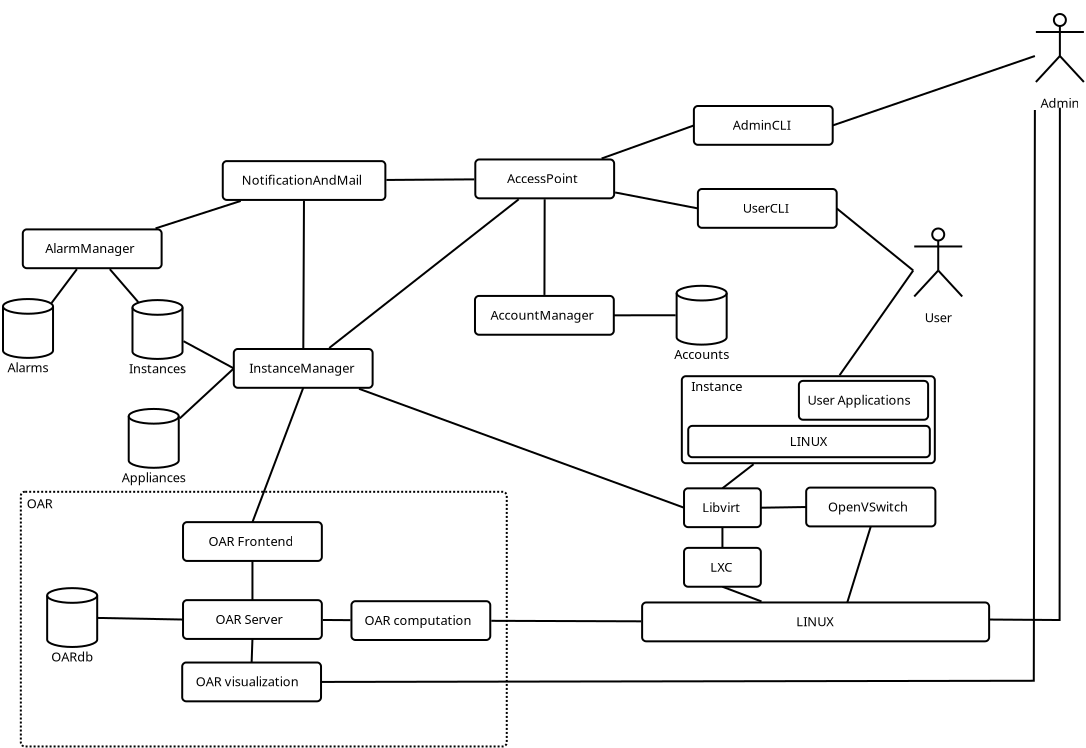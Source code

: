 <?xml version="1.0" encoding="UTF-8"?>
<dia:diagram xmlns:dia="http://www.lysator.liu.se/~alla/dia/">
  <dia:layer name="Arrière-plan" visible="true" active="true">
    <dia:object type="Network - Storage" version="1" id="O0">
      <dia:attribute name="obj_pos">
        <dia:point val="52.858,20.93"/>
      </dia:attribute>
      <dia:attribute name="obj_bb">
        <dia:rectangle val="52.551,20.88;55.667,24.722"/>
      </dia:attribute>
      <dia:attribute name="meta">
        <dia:composite type="dict"/>
      </dia:attribute>
      <dia:attribute name="elem_corner">
        <dia:point val="52.858,20.93"/>
      </dia:attribute>
      <dia:attribute name="elem_width">
        <dia:real val="2.501"/>
      </dia:attribute>
      <dia:attribute name="elem_height">
        <dia:real val="2.943"/>
      </dia:attribute>
      <dia:attribute name="line_width">
        <dia:real val="0.1"/>
      </dia:attribute>
      <dia:attribute name="line_colour">
        <dia:color val="#000000"/>
      </dia:attribute>
      <dia:attribute name="fill_colour">
        <dia:color val="#ffffff"/>
      </dia:attribute>
      <dia:attribute name="show_background">
        <dia:boolean val="true"/>
      </dia:attribute>
      <dia:attribute name="line_style">
        <dia:enum val="0"/>
        <dia:real val="1"/>
      </dia:attribute>
      <dia:attribute name="padding">
        <dia:real val="0.1"/>
      </dia:attribute>
      <dia:attribute name="text">
        <dia:composite type="text">
          <dia:attribute name="string">
            <dia:string>#Accounts#</dia:string>
          </dia:attribute>
          <dia:attribute name="font">
            <dia:font family="sans" style="0" name="Helvetica"/>
          </dia:attribute>
          <dia:attribute name="height">
            <dia:real val="0.8"/>
          </dia:attribute>
          <dia:attribute name="pos">
            <dia:point val="54.109,24.472"/>
          </dia:attribute>
          <dia:attribute name="color">
            <dia:color val="#000000"/>
          </dia:attribute>
          <dia:attribute name="alignment">
            <dia:enum val="1"/>
          </dia:attribute>
        </dia:composite>
      </dia:attribute>
      <dia:attribute name="flip_horizontal">
        <dia:boolean val="false"/>
      </dia:attribute>
      <dia:attribute name="flip_vertical">
        <dia:boolean val="false"/>
      </dia:attribute>
      <dia:attribute name="subscale">
        <dia:real val="1"/>
      </dia:attribute>
    </dia:object>
    <dia:object type="Standard - Text" version="1" id="O1">
      <dia:attribute name="obj_pos">
        <dia:point val="32.63,17.025"/>
      </dia:attribute>
      <dia:attribute name="obj_bb">
        <dia:rectangle val="32.63,16.43;32.63,17.175"/>
      </dia:attribute>
      <dia:attribute name="text">
        <dia:composite type="text">
          <dia:attribute name="string">
            <dia:string>##</dia:string>
          </dia:attribute>
          <dia:attribute name="font">
            <dia:font family="sans" style="0" name="Helvetica"/>
          </dia:attribute>
          <dia:attribute name="height">
            <dia:real val="0.8"/>
          </dia:attribute>
          <dia:attribute name="pos">
            <dia:point val="32.63,17.025"/>
          </dia:attribute>
          <dia:attribute name="color">
            <dia:color val="#000000"/>
          </dia:attribute>
          <dia:attribute name="alignment">
            <dia:enum val="0"/>
          </dia:attribute>
        </dia:composite>
      </dia:attribute>
      <dia:attribute name="valign">
        <dia:enum val="3"/>
      </dia:attribute>
    </dia:object>
    <dia:group>
      <dia:object type="Standard - Box" version="0" id="O2">
        <dia:attribute name="obj_pos">
          <dia:point val="42.775,21.437"/>
        </dia:attribute>
        <dia:attribute name="obj_bb">
          <dia:rectangle val="42.725,21.387;49.766,23.428"/>
        </dia:attribute>
        <dia:attribute name="elem_corner">
          <dia:point val="42.775,21.437"/>
        </dia:attribute>
        <dia:attribute name="elem_width">
          <dia:real val="6.941"/>
        </dia:attribute>
        <dia:attribute name="elem_height">
          <dia:real val="1.941"/>
        </dia:attribute>
        <dia:attribute name="border_width">
          <dia:real val="0.1"/>
        </dia:attribute>
        <dia:attribute name="show_background">
          <dia:boolean val="true"/>
        </dia:attribute>
        <dia:attribute name="corner_radius">
          <dia:real val="0.2"/>
        </dia:attribute>
      </dia:object>
      <dia:object type="Standard - Text" version="1" id="O3">
        <dia:attribute name="obj_pos">
          <dia:point val="43.55,22.63"/>
        </dia:attribute>
        <dia:attribute name="obj_bb">
          <dia:rectangle val="43.55,22.035;48.941,22.78"/>
        </dia:attribute>
        <dia:attribute name="text">
          <dia:composite type="text">
            <dia:attribute name="string">
              <dia:string>#AccountManager#</dia:string>
            </dia:attribute>
            <dia:attribute name="font">
              <dia:font family="sans" style="0" name="Helvetica"/>
            </dia:attribute>
            <dia:attribute name="height">
              <dia:real val="0.8"/>
            </dia:attribute>
            <dia:attribute name="pos">
              <dia:point val="43.55,22.63"/>
            </dia:attribute>
            <dia:attribute name="color">
              <dia:color val="#000000"/>
            </dia:attribute>
            <dia:attribute name="alignment">
              <dia:enum val="0"/>
            </dia:attribute>
          </dia:composite>
        </dia:attribute>
        <dia:attribute name="valign">
          <dia:enum val="3"/>
        </dia:attribute>
      </dia:object>
    </dia:group>
    <dia:object type="Standard - Line" version="0" id="O4">
      <dia:attribute name="obj_pos">
        <dia:point val="49.716,22.407"/>
      </dia:attribute>
      <dia:attribute name="obj_bb">
        <dia:rectangle val="49.666,22.353;52.859,22.457"/>
      </dia:attribute>
      <dia:attribute name="conn_endpoints">
        <dia:point val="49.716,22.407"/>
        <dia:point val="52.809,22.403"/>
      </dia:attribute>
      <dia:attribute name="numcp">
        <dia:int val="1"/>
      </dia:attribute>
      <dia:connections>
        <dia:connection handle="0" to="O2" connection="4"/>
        <dia:connection handle="1" to="O0" connection="2"/>
      </dia:connections>
    </dia:object>
    <dia:object type="Network - Storage" version="1" id="O5">
      <dia:attribute name="obj_pos">
        <dia:point val="25.65,21.645"/>
      </dia:attribute>
      <dia:attribute name="obj_bb">
        <dia:rectangle val="25.273,21.595;28.528,25.437"/>
      </dia:attribute>
      <dia:attribute name="meta">
        <dia:composite type="dict"/>
      </dia:attribute>
      <dia:attribute name="elem_corner">
        <dia:point val="25.65,21.645"/>
      </dia:attribute>
      <dia:attribute name="elem_width">
        <dia:real val="2.501"/>
      </dia:attribute>
      <dia:attribute name="elem_height">
        <dia:real val="2.943"/>
      </dia:attribute>
      <dia:attribute name="line_width">
        <dia:real val="0.1"/>
      </dia:attribute>
      <dia:attribute name="line_colour">
        <dia:color val="#000000"/>
      </dia:attribute>
      <dia:attribute name="fill_colour">
        <dia:color val="#ffffff"/>
      </dia:attribute>
      <dia:attribute name="show_background">
        <dia:boolean val="true"/>
      </dia:attribute>
      <dia:attribute name="line_style">
        <dia:enum val="0"/>
        <dia:real val="1"/>
      </dia:attribute>
      <dia:attribute name="padding">
        <dia:real val="0.1"/>
      </dia:attribute>
      <dia:attribute name="text">
        <dia:composite type="text">
          <dia:attribute name="string">
            <dia:string>#Instances#</dia:string>
          </dia:attribute>
          <dia:attribute name="font">
            <dia:font family="sans" style="0" name="Helvetica"/>
          </dia:attribute>
          <dia:attribute name="height">
            <dia:real val="0.8"/>
          </dia:attribute>
          <dia:attribute name="pos">
            <dia:point val="26.901,25.187"/>
          </dia:attribute>
          <dia:attribute name="color">
            <dia:color val="#000000"/>
          </dia:attribute>
          <dia:attribute name="alignment">
            <dia:enum val="1"/>
          </dia:attribute>
        </dia:composite>
      </dia:attribute>
      <dia:attribute name="flip_horizontal">
        <dia:boolean val="false"/>
      </dia:attribute>
      <dia:attribute name="flip_vertical">
        <dia:boolean val="false"/>
      </dia:attribute>
      <dia:attribute name="subscale">
        <dia:real val="1"/>
      </dia:attribute>
    </dia:object>
    <dia:object type="Standard - Text" version="1" id="O6">
      <dia:attribute name="obj_pos">
        <dia:point val="26.964,23.51"/>
      </dia:attribute>
      <dia:attribute name="obj_bb">
        <dia:rectangle val="26.964,22.915;26.964,23.66"/>
      </dia:attribute>
      <dia:attribute name="text">
        <dia:composite type="text">
          <dia:attribute name="string">
            <dia:string>##</dia:string>
          </dia:attribute>
          <dia:attribute name="font">
            <dia:font family="sans" style="0" name="Helvetica"/>
          </dia:attribute>
          <dia:attribute name="height">
            <dia:real val="0.8"/>
          </dia:attribute>
          <dia:attribute name="pos">
            <dia:point val="26.964,23.51"/>
          </dia:attribute>
          <dia:attribute name="color">
            <dia:color val="#000000"/>
          </dia:attribute>
          <dia:attribute name="alignment">
            <dia:enum val="0"/>
          </dia:attribute>
        </dia:composite>
      </dia:attribute>
      <dia:attribute name="valign">
        <dia:enum val="3"/>
      </dia:attribute>
    </dia:object>
    <dia:object type="Standard - Line" version="0" id="O7">
      <dia:attribute name="obj_pos">
        <dia:point val="30.716,25.061"/>
      </dia:attribute>
      <dia:attribute name="obj_bb">
        <dia:rectangle val="28.134,23.633;30.784,25.129"/>
      </dia:attribute>
      <dia:attribute name="conn_endpoints">
        <dia:point val="30.716,25.061"/>
        <dia:point val="28.201,23.7"/>
      </dia:attribute>
      <dia:attribute name="numcp">
        <dia:int val="1"/>
      </dia:attribute>
      <dia:connections>
        <dia:connection handle="0" to="O39" connection="3"/>
        <dia:connection handle="1" to="O5" connection="2"/>
      </dia:connections>
    </dia:object>
    <dia:object type="Standard - Line" version="0" id="O8">
      <dia:attribute name="obj_pos">
        <dia:point val="34.187,26.032"/>
      </dia:attribute>
      <dia:attribute name="obj_bb">
        <dia:rectangle val="31.583,25.967;34.252,32.811"/>
      </dia:attribute>
      <dia:attribute name="conn_endpoints">
        <dia:point val="34.187,26.032"/>
        <dia:point val="31.648,32.747"/>
      </dia:attribute>
      <dia:attribute name="numcp">
        <dia:int val="1"/>
      </dia:attribute>
      <dia:connections>
        <dia:connection handle="0" to="O39" connection="6"/>
        <dia:connection handle="1" to="O72" connection="1"/>
      </dia:connections>
    </dia:object>
    <dia:object type="Network - Storage" version="1" id="O9">
      <dia:attribute name="obj_pos">
        <dia:point val="25.462,27.088"/>
      </dia:attribute>
      <dia:attribute name="obj_bb">
        <dia:rectangle val="24.87,27.038;28.555,30.881"/>
      </dia:attribute>
      <dia:attribute name="meta">
        <dia:composite type="dict"/>
      </dia:attribute>
      <dia:attribute name="elem_corner">
        <dia:point val="25.462,27.088"/>
      </dia:attribute>
      <dia:attribute name="elem_width">
        <dia:real val="2.501"/>
      </dia:attribute>
      <dia:attribute name="elem_height">
        <dia:real val="2.943"/>
      </dia:attribute>
      <dia:attribute name="line_width">
        <dia:real val="0.1"/>
      </dia:attribute>
      <dia:attribute name="line_colour">
        <dia:color val="#000000"/>
      </dia:attribute>
      <dia:attribute name="fill_colour">
        <dia:color val="#ffffff"/>
      </dia:attribute>
      <dia:attribute name="show_background">
        <dia:boolean val="true"/>
      </dia:attribute>
      <dia:attribute name="line_style">
        <dia:enum val="0"/>
        <dia:real val="1"/>
      </dia:attribute>
      <dia:attribute name="padding">
        <dia:real val="0.1"/>
      </dia:attribute>
      <dia:attribute name="text">
        <dia:composite type="text">
          <dia:attribute name="string">
            <dia:string>#Appliances#</dia:string>
          </dia:attribute>
          <dia:attribute name="font">
            <dia:font family="sans" style="0" name="Helvetica"/>
          </dia:attribute>
          <dia:attribute name="height">
            <dia:real val="0.8"/>
          </dia:attribute>
          <dia:attribute name="pos">
            <dia:point val="26.712,30.631"/>
          </dia:attribute>
          <dia:attribute name="color">
            <dia:color val="#000000"/>
          </dia:attribute>
          <dia:attribute name="alignment">
            <dia:enum val="1"/>
          </dia:attribute>
        </dia:composite>
      </dia:attribute>
      <dia:attribute name="flip_horizontal">
        <dia:boolean val="false"/>
      </dia:attribute>
      <dia:attribute name="flip_vertical">
        <dia:boolean val="false"/>
      </dia:attribute>
      <dia:attribute name="subscale">
        <dia:real val="1"/>
      </dia:attribute>
    </dia:object>
    <dia:object type="Standard - Text" version="1" id="O10">
      <dia:attribute name="obj_pos">
        <dia:point val="26.933,28.56"/>
      </dia:attribute>
      <dia:attribute name="obj_bb">
        <dia:rectangle val="26.933,27.965;26.933,28.71"/>
      </dia:attribute>
      <dia:attribute name="text">
        <dia:composite type="text">
          <dia:attribute name="string">
            <dia:string>##</dia:string>
          </dia:attribute>
          <dia:attribute name="font">
            <dia:font family="sans" style="0" name="Helvetica"/>
          </dia:attribute>
          <dia:attribute name="height">
            <dia:real val="0.8"/>
          </dia:attribute>
          <dia:attribute name="pos">
            <dia:point val="26.933,28.56"/>
          </dia:attribute>
          <dia:attribute name="color">
            <dia:color val="#000000"/>
          </dia:attribute>
          <dia:attribute name="alignment">
            <dia:enum val="0"/>
          </dia:attribute>
        </dia:composite>
      </dia:attribute>
      <dia:attribute name="valign">
        <dia:enum val="3"/>
      </dia:attribute>
      <dia:connections>
        <dia:connection handle="0" to="O9" connection="2"/>
      </dia:connections>
    </dia:object>
    <dia:object type="Standard - Line" version="0" id="O11">
      <dia:attribute name="obj_pos">
        <dia:point val="30.716,25.061"/>
      </dia:attribute>
      <dia:attribute name="obj_bb">
        <dia:rectangle val="27.942,24.99;30.787,27.632"/>
      </dia:attribute>
      <dia:attribute name="conn_endpoints">
        <dia:point val="30.716,25.061"/>
        <dia:point val="28.013,27.561"/>
      </dia:attribute>
      <dia:attribute name="numcp">
        <dia:int val="1"/>
      </dia:attribute>
      <dia:connections>
        <dia:connection handle="0" to="O39" connection="3"/>
        <dia:connection handle="1" to="O9" connection="2"/>
      </dia:connections>
    </dia:object>
    <dia:object type="Standard - Box" version="0" id="O12">
      <dia:attribute name="obj_pos">
        <dia:point val="53.72,11.941"/>
      </dia:attribute>
      <dia:attribute name="obj_bb">
        <dia:rectangle val="53.67,11.891;60.711,13.932"/>
      </dia:attribute>
      <dia:attribute name="elem_corner">
        <dia:point val="53.72,11.941"/>
      </dia:attribute>
      <dia:attribute name="elem_width">
        <dia:real val="6.941"/>
      </dia:attribute>
      <dia:attribute name="elem_height">
        <dia:real val="1.941"/>
      </dia:attribute>
      <dia:attribute name="border_width">
        <dia:real val="0.1"/>
      </dia:attribute>
      <dia:attribute name="show_background">
        <dia:boolean val="true"/>
      </dia:attribute>
      <dia:attribute name="corner_radius">
        <dia:real val="0.2"/>
      </dia:attribute>
    </dia:object>
    <dia:object type="Standard - Text" version="1" id="O13">
      <dia:attribute name="obj_pos">
        <dia:point val="55.664,13.134"/>
      </dia:attribute>
      <dia:attribute name="obj_bb">
        <dia:rectangle val="55.664,12.539;58.698,13.284"/>
      </dia:attribute>
      <dia:attribute name="text">
        <dia:composite type="text">
          <dia:attribute name="string">
            <dia:string>#AdminCLI#</dia:string>
          </dia:attribute>
          <dia:attribute name="font">
            <dia:font family="sans" style="0" name="Helvetica"/>
          </dia:attribute>
          <dia:attribute name="height">
            <dia:real val="0.8"/>
          </dia:attribute>
          <dia:attribute name="pos">
            <dia:point val="55.664,13.134"/>
          </dia:attribute>
          <dia:attribute name="color">
            <dia:color val="#000000"/>
          </dia:attribute>
          <dia:attribute name="alignment">
            <dia:enum val="0"/>
          </dia:attribute>
        </dia:composite>
      </dia:attribute>
      <dia:attribute name="valign">
        <dia:enum val="3"/>
      </dia:attribute>
    </dia:object>
    <dia:object type="Standard - Line" version="0" id="O14">
      <dia:attribute name="obj_pos">
        <dia:point val="46.259,16.606"/>
      </dia:attribute>
      <dia:attribute name="obj_bb">
        <dia:rectangle val="46.198,16.556;46.309,21.438"/>
      </dia:attribute>
      <dia:attribute name="conn_endpoints">
        <dia:point val="46.259,16.606"/>
        <dia:point val="46.248,21.387"/>
      </dia:attribute>
      <dia:attribute name="numcp">
        <dia:int val="1"/>
      </dia:attribute>
      <dia:connections>
        <dia:connection handle="0" to="O46" connection="8"/>
        <dia:connection handle="1" to="O2" connection="8"/>
      </dia:connections>
    </dia:object>
    <dia:object type="Standard - Line" version="0" id="O15">
      <dia:attribute name="obj_pos">
        <dia:point val="44.961,16.606"/>
      </dia:attribute>
      <dia:attribute name="obj_bb">
        <dia:rectangle val="35.418,16.536;45.031,24.11"/>
      </dia:attribute>
      <dia:attribute name="conn_endpoints">
        <dia:point val="44.961,16.606"/>
        <dia:point val="35.488,24.04"/>
      </dia:attribute>
      <dia:attribute name="numcp">
        <dia:int val="1"/>
      </dia:attribute>
      <dia:connections>
        <dia:connection handle="0" to="O46" connection="8"/>
        <dia:connection handle="1" to="O39" connection="8"/>
      </dia:connections>
    </dia:object>
    <dia:object type="Standard - Line" version="0" id="O16">
      <dia:attribute name="obj_pos">
        <dia:point val="53.72,12.912"/>
      </dia:attribute>
      <dia:attribute name="obj_bb">
        <dia:rectangle val="49.042,12.848;53.784,14.63"/>
      </dia:attribute>
      <dia:attribute name="conn_endpoints">
        <dia:point val="53.72,12.912"/>
        <dia:point val="49.106,14.566"/>
      </dia:attribute>
      <dia:attribute name="numcp">
        <dia:int val="1"/>
      </dia:attribute>
      <dia:connections>
        <dia:connection handle="0" to="O12" connection="3"/>
        <dia:connection handle="1" to="O46" connection="8"/>
      </dia:connections>
    </dia:object>
    <dia:object type="Standard - Line" version="0" id="O17">
      <dia:attribute name="obj_pos">
        <dia:point val="53.92,17.062"/>
      </dia:attribute>
      <dia:attribute name="obj_bb">
        <dia:rectangle val="49.723,16.206;53.979,17.12"/>
      </dia:attribute>
      <dia:attribute name="conn_endpoints">
        <dia:point val="53.92,17.062"/>
        <dia:point val="49.781,16.264"/>
      </dia:attribute>
      <dia:attribute name="numcp">
        <dia:int val="1"/>
      </dia:attribute>
      <dia:connections>
        <dia:connection handle="0" to="O44" connection="3"/>
        <dia:connection handle="1" to="O46" connection="8"/>
      </dia:connections>
    </dia:object>
    <dia:group>
      <dia:object type="Standard - Box" version="0" id="O18">
        <dia:attribute name="obj_pos">
          <dia:point val="53.227,31.056"/>
        </dia:attribute>
        <dia:attribute name="obj_bb">
          <dia:rectangle val="53.177,31.006;57.117,33.048"/>
        </dia:attribute>
        <dia:attribute name="elem_corner">
          <dia:point val="53.227,31.056"/>
        </dia:attribute>
        <dia:attribute name="elem_width">
          <dia:real val="3.84"/>
        </dia:attribute>
        <dia:attribute name="elem_height">
          <dia:real val="1.941"/>
        </dia:attribute>
        <dia:attribute name="border_width">
          <dia:real val="0.1"/>
        </dia:attribute>
        <dia:attribute name="show_background">
          <dia:boolean val="true"/>
        </dia:attribute>
        <dia:attribute name="corner_radius">
          <dia:real val="0.2"/>
        </dia:attribute>
      </dia:object>
      <dia:object type="Standard - Text" version="1" id="O19">
        <dia:attribute name="obj_pos">
          <dia:point val="54.141,32.249"/>
        </dia:attribute>
        <dia:attribute name="obj_bb">
          <dia:rectangle val="54.141,31.654;56.153,32.399"/>
        </dia:attribute>
        <dia:attribute name="text">
          <dia:composite type="text">
            <dia:attribute name="string">
              <dia:string>#Libvirt#</dia:string>
            </dia:attribute>
            <dia:attribute name="font">
              <dia:font family="sans" style="0" name="Helvetica"/>
            </dia:attribute>
            <dia:attribute name="height">
              <dia:real val="0.8"/>
            </dia:attribute>
            <dia:attribute name="pos">
              <dia:point val="54.141,32.249"/>
            </dia:attribute>
            <dia:attribute name="color">
              <dia:color val="#000000"/>
            </dia:attribute>
            <dia:attribute name="alignment">
              <dia:enum val="0"/>
            </dia:attribute>
          </dia:composite>
        </dia:attribute>
        <dia:attribute name="valign">
          <dia:enum val="3"/>
        </dia:attribute>
      </dia:object>
    </dia:group>
    <dia:group>
      <dia:object type="Standard - Box" version="0" id="O20">
        <dia:attribute name="obj_pos">
          <dia:point val="59.335,31.021"/>
        </dia:attribute>
        <dia:attribute name="obj_bb">
          <dia:rectangle val="59.285,30.971;65.845,33.013"/>
        </dia:attribute>
        <dia:attribute name="elem_corner">
          <dia:point val="59.335,31.021"/>
        </dia:attribute>
        <dia:attribute name="elem_width">
          <dia:real val="6.46"/>
        </dia:attribute>
        <dia:attribute name="elem_height">
          <dia:real val="1.941"/>
        </dia:attribute>
        <dia:attribute name="border_width">
          <dia:real val="0.1"/>
        </dia:attribute>
        <dia:attribute name="show_background">
          <dia:boolean val="true"/>
        </dia:attribute>
        <dia:attribute name="corner_radius">
          <dia:real val="0.2"/>
        </dia:attribute>
      </dia:object>
      <dia:object type="Standard - Text" version="1" id="O21">
        <dia:attribute name="obj_pos">
          <dia:point val="60.423,32.214"/>
        </dia:attribute>
        <dia:attribute name="obj_bb">
          <dia:rectangle val="60.423,31.619;64.688,32.364"/>
        </dia:attribute>
        <dia:attribute name="text">
          <dia:composite type="text">
            <dia:attribute name="string">
              <dia:string>#OpenVSwitch#</dia:string>
            </dia:attribute>
            <dia:attribute name="font">
              <dia:font family="sans" style="0" name="Helvetica"/>
            </dia:attribute>
            <dia:attribute name="height">
              <dia:real val="0.8"/>
            </dia:attribute>
            <dia:attribute name="pos">
              <dia:point val="60.423,32.214"/>
            </dia:attribute>
            <dia:attribute name="color">
              <dia:color val="#000000"/>
            </dia:attribute>
            <dia:attribute name="alignment">
              <dia:enum val="0"/>
            </dia:attribute>
          </dia:composite>
        </dia:attribute>
        <dia:attribute name="valign">
          <dia:enum val="3"/>
        </dia:attribute>
      </dia:object>
    </dia:group>
    <dia:object type="Standard - Line" version="0" id="O22">
      <dia:attribute name="obj_pos">
        <dia:point val="55.147,34.036"/>
      </dia:attribute>
      <dia:attribute name="obj_bb">
        <dia:rectangle val="55.097,32.947;55.197,34.086"/>
      </dia:attribute>
      <dia:attribute name="conn_endpoints">
        <dia:point val="55.147,34.036"/>
        <dia:point val="55.147,32.998"/>
      </dia:attribute>
      <dia:attribute name="numcp">
        <dia:int val="1"/>
      </dia:attribute>
      <dia:connections>
        <dia:connection handle="0" to="O49" connection="1"/>
        <dia:connection handle="1" to="O18" connection="6"/>
      </dia:connections>
    </dia:object>
    <dia:object type="Standard - Line" version="0" id="O23">
      <dia:attribute name="obj_pos">
        <dia:point val="59.335,31.992"/>
      </dia:attribute>
      <dia:attribute name="obj_bb">
        <dia:rectangle val="57.016,31.941;59.386,32.078"/>
      </dia:attribute>
      <dia:attribute name="conn_endpoints">
        <dia:point val="59.335,31.992"/>
        <dia:point val="57.067,32.027"/>
      </dia:attribute>
      <dia:attribute name="numcp">
        <dia:int val="1"/>
      </dia:attribute>
      <dia:connections>
        <dia:connection handle="0" to="O20" connection="3"/>
        <dia:connection handle="1" to="O18" connection="4"/>
      </dia:connections>
    </dia:object>
    <dia:object type="Standard - Line" version="0" id="O24">
      <dia:attribute name="obj_pos">
        <dia:point val="36.977,26.082"/>
      </dia:attribute>
      <dia:attribute name="obj_bb">
        <dia:rectangle val="36.913,26.018;53.291,32.091"/>
      </dia:attribute>
      <dia:attribute name="conn_endpoints">
        <dia:point val="36.977,26.082"/>
        <dia:point val="53.227,32.027"/>
      </dia:attribute>
      <dia:attribute name="numcp">
        <dia:int val="1"/>
      </dia:attribute>
      <dia:connections>
        <dia:connection handle="0" to="O39" connection="8"/>
        <dia:connection handle="1" to="O18" connection="3"/>
      </dia:connections>
    </dia:object>
    <dia:object type="Standard - Line" version="0" id="O25">
      <dia:attribute name="obj_pos">
        <dia:point val="56.704,29.851"/>
      </dia:attribute>
      <dia:attribute name="obj_bb">
        <dia:rectangle val="55.077,29.781;56.774,31.126"/>
      </dia:attribute>
      <dia:attribute name="conn_endpoints">
        <dia:point val="56.704,29.851"/>
        <dia:point val="55.147,31.056"/>
      </dia:attribute>
      <dia:attribute name="numcp">
        <dia:int val="1"/>
      </dia:attribute>
      <dia:connections>
        <dia:connection handle="1" to="O18" connection="1"/>
      </dia:connections>
    </dia:object>
    <dia:object type="Standard - Line" version="0" id="O26">
      <dia:attribute name="obj_pos">
        <dia:point val="57.101,36.715"/>
      </dia:attribute>
      <dia:attribute name="obj_bb">
        <dia:rectangle val="55.082,35.913;57.166,36.779"/>
      </dia:attribute>
      <dia:attribute name="conn_endpoints">
        <dia:point val="57.101,36.715"/>
        <dia:point val="55.147,35.978"/>
      </dia:attribute>
      <dia:attribute name="numcp">
        <dia:int val="1"/>
      </dia:attribute>
      <dia:connections>
        <dia:connection handle="0" to="O55" connection="8"/>
        <dia:connection handle="1" to="O49" connection="6"/>
      </dia:connections>
    </dia:object>
    <dia:object type="Standard - Line" version="0" id="O27">
      <dia:attribute name="obj_pos">
        <dia:point val="62.565,32.963"/>
      </dia:attribute>
      <dia:attribute name="obj_bb">
        <dia:rectangle val="61.288,32.9;62.628,36.956"/>
      </dia:attribute>
      <dia:attribute name="conn_endpoints">
        <dia:point val="62.565,32.963"/>
        <dia:point val="61.35,36.893"/>
      </dia:attribute>
      <dia:attribute name="numcp">
        <dia:int val="1"/>
      </dia:attribute>
      <dia:connections>
        <dia:connection handle="0" to="O20" connection="6"/>
      </dia:connections>
    </dia:object>
    <dia:object type="UML - Actor" version="0" id="O28">
      <dia:attribute name="obj_pos">
        <dia:point val="65.937,20.165"/>
      </dia:attribute>
      <dia:attribute name="obj_bb">
        <dia:rectangle val="64.637,17.415;67.237,22.915"/>
      </dia:attribute>
      <dia:attribute name="meta">
        <dia:composite type="dict"/>
      </dia:attribute>
      <dia:attribute name="elem_corner">
        <dia:point val="64.687,17.465"/>
      </dia:attribute>
      <dia:attribute name="elem_width">
        <dia:real val="2.5"/>
      </dia:attribute>
      <dia:attribute name="elem_height">
        <dia:real val="5.4"/>
      </dia:attribute>
      <dia:attribute name="line_width">
        <dia:real val="0.1"/>
      </dia:attribute>
      <dia:attribute name="line_colour">
        <dia:color val="#000000"/>
      </dia:attribute>
      <dia:attribute name="fill_colour">
        <dia:color val="#ffffff"/>
      </dia:attribute>
      <dia:attribute name="text">
        <dia:composite type="text">
          <dia:attribute name="string">
            <dia:string>#User#</dia:string>
          </dia:attribute>
          <dia:attribute name="font">
            <dia:font family="sans" style="0" name="Helvetica"/>
          </dia:attribute>
          <dia:attribute name="height">
            <dia:real val="0.8"/>
          </dia:attribute>
          <dia:attribute name="pos">
            <dia:point val="65.937,22.66"/>
          </dia:attribute>
          <dia:attribute name="color">
            <dia:color val="#000000"/>
          </dia:attribute>
          <dia:attribute name="alignment">
            <dia:enum val="1"/>
          </dia:attribute>
        </dia:composite>
      </dia:attribute>
    </dia:object>
    <dia:object type="UML - Actor" version="0" id="O29">
      <dia:attribute name="obj_pos">
        <dia:point val="72.02,9.441"/>
      </dia:attribute>
      <dia:attribute name="obj_bb">
        <dia:rectangle val="70.72,6.691;73.32,12.191"/>
      </dia:attribute>
      <dia:attribute name="meta">
        <dia:composite type="dict"/>
      </dia:attribute>
      <dia:attribute name="elem_corner">
        <dia:point val="70.77,6.741"/>
      </dia:attribute>
      <dia:attribute name="elem_width">
        <dia:real val="2.5"/>
      </dia:attribute>
      <dia:attribute name="elem_height">
        <dia:real val="5.4"/>
      </dia:attribute>
      <dia:attribute name="line_width">
        <dia:real val="0.1"/>
      </dia:attribute>
      <dia:attribute name="line_colour">
        <dia:color val="#000000"/>
      </dia:attribute>
      <dia:attribute name="fill_colour">
        <dia:color val="#ffffff"/>
      </dia:attribute>
      <dia:attribute name="text">
        <dia:composite type="text">
          <dia:attribute name="string">
            <dia:string>#Admin#</dia:string>
          </dia:attribute>
          <dia:attribute name="font">
            <dia:font family="sans" style="0" name="Helvetica"/>
          </dia:attribute>
          <dia:attribute name="height">
            <dia:real val="0.8"/>
          </dia:attribute>
          <dia:attribute name="pos">
            <dia:point val="72.02,11.936"/>
          </dia:attribute>
          <dia:attribute name="color">
            <dia:color val="#000000"/>
          </dia:attribute>
          <dia:attribute name="alignment">
            <dia:enum val="1"/>
          </dia:attribute>
        </dia:composite>
      </dia:attribute>
    </dia:object>
    <dia:object type="Standard - Line" version="0" id="O30">
      <dia:attribute name="obj_pos">
        <dia:point val="60.661,12.912"/>
      </dia:attribute>
      <dia:attribute name="obj_bb">
        <dia:rectangle val="60.598,9.377;70.834,12.975"/>
      </dia:attribute>
      <dia:attribute name="conn_endpoints">
        <dia:point val="60.661,12.912"/>
        <dia:point val="70.77,9.441"/>
      </dia:attribute>
      <dia:attribute name="numcp">
        <dia:int val="1"/>
      </dia:attribute>
      <dia:connections>
        <dia:connection handle="0" to="O12" connection="4"/>
        <dia:connection handle="1" to="O29" connection="3"/>
      </dia:connections>
    </dia:object>
    <dia:object type="Standard - Line" version="0" id="O31">
      <dia:attribute name="obj_pos">
        <dia:point val="60.861,17.062"/>
      </dia:attribute>
      <dia:attribute name="obj_bb">
        <dia:rectangle val="60.791,16.991;64.757,20.235"/>
      </dia:attribute>
      <dia:attribute name="conn_endpoints">
        <dia:point val="60.861,17.062"/>
        <dia:point val="64.687,20.165"/>
      </dia:attribute>
      <dia:attribute name="numcp">
        <dia:int val="1"/>
      </dia:attribute>
      <dia:connections>
        <dia:connection handle="0" to="O44" connection="4"/>
        <dia:connection handle="1" to="O28" connection="3"/>
      </dia:connections>
    </dia:object>
    <dia:object type="Standard - Line" version="0" id="O32">
      <dia:attribute name="obj_pos">
        <dia:point val="61.006,25.401"/>
      </dia:attribute>
      <dia:attribute name="obj_bb">
        <dia:rectangle val="60.936,20.095;64.757,25.471"/>
      </dia:attribute>
      <dia:attribute name="conn_endpoints">
        <dia:point val="61.006,25.401"/>
        <dia:point val="64.687,20.165"/>
      </dia:attribute>
      <dia:attribute name="numcp">
        <dia:int val="1"/>
      </dia:attribute>
      <dia:connections>
        <dia:connection handle="0" to="O33" connection="8"/>
        <dia:connection handle="1" to="O28" connection="3"/>
      </dia:connections>
    </dia:object>
    <dia:group>
      <dia:object type="Standard - Box" version="0" id="O33">
        <dia:attribute name="obj_pos">
          <dia:point val="53.117,25.451"/>
        </dia:attribute>
        <dia:attribute name="obj_bb">
          <dia:rectangle val="53.067,25.401;65.817,29.851"/>
        </dia:attribute>
        <dia:attribute name="elem_corner">
          <dia:point val="53.117,25.451"/>
        </dia:attribute>
        <dia:attribute name="elem_width">
          <dia:real val="12.65"/>
        </dia:attribute>
        <dia:attribute name="elem_height">
          <dia:real val="4.35"/>
        </dia:attribute>
        <dia:attribute name="border_width">
          <dia:real val="0.1"/>
        </dia:attribute>
        <dia:attribute name="show_background">
          <dia:boolean val="true"/>
        </dia:attribute>
        <dia:attribute name="corner_radius">
          <dia:real val="0.2"/>
        </dia:attribute>
      </dia:object>
      <dia:object type="Standard - Text" version="1" id="O34">
        <dia:attribute name="obj_pos">
          <dia:point val="53.591,26.191"/>
        </dia:attribute>
        <dia:attribute name="obj_bb">
          <dia:rectangle val="53.591,25.596;56.313,26.341"/>
        </dia:attribute>
        <dia:attribute name="text">
          <dia:composite type="text">
            <dia:attribute name="string">
              <dia:string>#Instance#</dia:string>
            </dia:attribute>
            <dia:attribute name="font">
              <dia:font family="sans" style="0" name="Helvetica"/>
            </dia:attribute>
            <dia:attribute name="height">
              <dia:real val="0.8"/>
            </dia:attribute>
            <dia:attribute name="pos">
              <dia:point val="53.591,26.191"/>
            </dia:attribute>
            <dia:attribute name="color">
              <dia:color val="#000000"/>
            </dia:attribute>
            <dia:attribute name="alignment">
              <dia:enum val="0"/>
            </dia:attribute>
          </dia:composite>
        </dia:attribute>
        <dia:attribute name="valign">
          <dia:enum val="3"/>
        </dia:attribute>
      </dia:object>
      <dia:object type="Standard - Box" version="0" id="O35">
        <dia:attribute name="obj_pos">
          <dia:point val="53.437,27.936"/>
        </dia:attribute>
        <dia:attribute name="obj_bb">
          <dia:rectangle val="53.387,27.886;65.567,29.551"/>
        </dia:attribute>
        <dia:attribute name="elem_corner">
          <dia:point val="53.437,27.936"/>
        </dia:attribute>
        <dia:attribute name="elem_width">
          <dia:real val="12.08"/>
        </dia:attribute>
        <dia:attribute name="elem_height">
          <dia:real val="1.565"/>
        </dia:attribute>
        <dia:attribute name="border_width">
          <dia:real val="0.1"/>
        </dia:attribute>
        <dia:attribute name="show_background">
          <dia:boolean val="true"/>
        </dia:attribute>
        <dia:attribute name="corner_radius">
          <dia:real val="0.2"/>
        </dia:attribute>
      </dia:object>
      <dia:object type="Standard - Text" version="1" id="O36">
        <dia:attribute name="obj_pos">
          <dia:point val="58.51,28.941"/>
        </dia:attribute>
        <dia:attribute name="obj_bb">
          <dia:rectangle val="58.51,28.346;60.445,29.091"/>
        </dia:attribute>
        <dia:attribute name="text">
          <dia:composite type="text">
            <dia:attribute name="string">
              <dia:string>#LINUX#</dia:string>
            </dia:attribute>
            <dia:attribute name="font">
              <dia:font family="sans" style="0" name="Helvetica"/>
            </dia:attribute>
            <dia:attribute name="height">
              <dia:real val="0.8"/>
            </dia:attribute>
            <dia:attribute name="pos">
              <dia:point val="58.51,28.941"/>
            </dia:attribute>
            <dia:attribute name="color">
              <dia:color val="#000000"/>
            </dia:attribute>
            <dia:attribute name="alignment">
              <dia:enum val="0"/>
            </dia:attribute>
          </dia:composite>
        </dia:attribute>
        <dia:attribute name="valign">
          <dia:enum val="3"/>
        </dia:attribute>
      </dia:object>
      <dia:object type="Standard - Box" version="0" id="O37">
        <dia:attribute name="obj_pos">
          <dia:point val="58.971,25.686"/>
        </dia:attribute>
        <dia:attribute name="obj_bb">
          <dia:rectangle val="58.921,25.636;65.481,27.678"/>
        </dia:attribute>
        <dia:attribute name="elem_corner">
          <dia:point val="58.971,25.686"/>
        </dia:attribute>
        <dia:attribute name="elem_width">
          <dia:real val="6.46"/>
        </dia:attribute>
        <dia:attribute name="elem_height">
          <dia:real val="1.941"/>
        </dia:attribute>
        <dia:attribute name="border_width">
          <dia:real val="0.1"/>
        </dia:attribute>
        <dia:attribute name="show_background">
          <dia:boolean val="true"/>
        </dia:attribute>
        <dia:attribute name="corner_radius">
          <dia:real val="0.2"/>
        </dia:attribute>
      </dia:object>
      <dia:object type="Standard - Text" version="1" id="O38">
        <dia:attribute name="obj_pos">
          <dia:point val="59.406,26.879"/>
        </dia:attribute>
        <dia:attribute name="obj_bb">
          <dia:rectangle val="59.406,26.284;64.976,27.029"/>
        </dia:attribute>
        <dia:attribute name="text">
          <dia:composite type="text">
            <dia:attribute name="string">
              <dia:string>#User Applications#</dia:string>
            </dia:attribute>
            <dia:attribute name="font">
              <dia:font family="sans" style="0" name="Helvetica"/>
            </dia:attribute>
            <dia:attribute name="height">
              <dia:real val="0.8"/>
            </dia:attribute>
            <dia:attribute name="pos">
              <dia:point val="59.406,26.879"/>
            </dia:attribute>
            <dia:attribute name="color">
              <dia:color val="#000000"/>
            </dia:attribute>
            <dia:attribute name="alignment">
              <dia:enum val="0"/>
            </dia:attribute>
          </dia:composite>
        </dia:attribute>
        <dia:attribute name="valign">
          <dia:enum val="3"/>
        </dia:attribute>
      </dia:object>
    </dia:group>
    <dia:group>
      <dia:object type="Standard - Box" version="0" id="O39">
        <dia:attribute name="obj_pos">
          <dia:point val="30.716,24.09"/>
        </dia:attribute>
        <dia:attribute name="obj_bb">
          <dia:rectangle val="30.666,24.04;37.708,26.082"/>
        </dia:attribute>
        <dia:attribute name="elem_corner">
          <dia:point val="30.716,24.09"/>
        </dia:attribute>
        <dia:attribute name="elem_width">
          <dia:real val="6.941"/>
        </dia:attribute>
        <dia:attribute name="elem_height">
          <dia:real val="1.941"/>
        </dia:attribute>
        <dia:attribute name="border_width">
          <dia:real val="0.1"/>
        </dia:attribute>
        <dia:attribute name="show_background">
          <dia:boolean val="true"/>
        </dia:attribute>
        <dia:attribute name="corner_radius">
          <dia:real val="0.2"/>
        </dia:attribute>
      </dia:object>
      <dia:object type="Standard - Text" version="1" id="O40">
        <dia:attribute name="obj_pos">
          <dia:point val="31.492,25.284"/>
        </dia:attribute>
        <dia:attribute name="obj_bb">
          <dia:rectangle val="31.492,24.689;37.022,25.433"/>
        </dia:attribute>
        <dia:attribute name="text">
          <dia:composite type="text">
            <dia:attribute name="string">
              <dia:string>#InstanceManager#</dia:string>
            </dia:attribute>
            <dia:attribute name="font">
              <dia:font family="sans" style="0" name="Helvetica"/>
            </dia:attribute>
            <dia:attribute name="height">
              <dia:real val="0.8"/>
            </dia:attribute>
            <dia:attribute name="pos">
              <dia:point val="31.492,25.284"/>
            </dia:attribute>
            <dia:attribute name="color">
              <dia:color val="#000000"/>
            </dia:attribute>
            <dia:attribute name="alignment">
              <dia:enum val="0"/>
            </dia:attribute>
          </dia:composite>
        </dia:attribute>
        <dia:attribute name="valign">
          <dia:enum val="3"/>
        </dia:attribute>
      </dia:object>
    </dia:group>
    <dia:group>
      <dia:object type="Standard - Box" version="0" id="O41">
        <dia:attribute name="obj_pos">
          <dia:point val="30.164,14.696"/>
        </dia:attribute>
        <dia:attribute name="obj_bb">
          <dia:rectangle val="30.114,14.646;38.344,16.687"/>
        </dia:attribute>
        <dia:attribute name="elem_corner">
          <dia:point val="30.164,14.696"/>
        </dia:attribute>
        <dia:attribute name="elem_width">
          <dia:real val="8.13"/>
        </dia:attribute>
        <dia:attribute name="elem_height">
          <dia:real val="1.941"/>
        </dia:attribute>
        <dia:attribute name="border_width">
          <dia:real val="0.1"/>
        </dia:attribute>
        <dia:attribute name="show_background">
          <dia:boolean val="true"/>
        </dia:attribute>
        <dia:attribute name="corner_radius">
          <dia:real val="0.2"/>
        </dia:attribute>
      </dia:object>
      <dia:object type="Standard - Text" version="1" id="O42">
        <dia:attribute name="obj_pos">
          <dia:point val="31.118,15.88"/>
        </dia:attribute>
        <dia:attribute name="obj_bb">
          <dia:rectangle val="31.118,15.285;37.34,16.03"/>
        </dia:attribute>
        <dia:attribute name="text">
          <dia:composite type="text">
            <dia:attribute name="string">
              <dia:string>#NotificationAndMail#</dia:string>
            </dia:attribute>
            <dia:attribute name="font">
              <dia:font family="sans" style="0" name="Helvetica"/>
            </dia:attribute>
            <dia:attribute name="height">
              <dia:real val="0.8"/>
            </dia:attribute>
            <dia:attribute name="pos">
              <dia:point val="31.118,15.88"/>
            </dia:attribute>
            <dia:attribute name="color">
              <dia:color val="#000000"/>
            </dia:attribute>
            <dia:attribute name="alignment">
              <dia:enum val="0"/>
            </dia:attribute>
          </dia:composite>
        </dia:attribute>
        <dia:attribute name="valign">
          <dia:enum val="3"/>
        </dia:attribute>
      </dia:object>
    </dia:group>
    <dia:object type="Standard - Line" version="0" id="O43">
      <dia:attribute name="obj_pos">
        <dia:point val="42.74,15.609"/>
      </dia:attribute>
      <dia:attribute name="obj_bb">
        <dia:rectangle val="38.293,15.559;42.791,15.689"/>
      </dia:attribute>
      <dia:attribute name="conn_endpoints">
        <dia:point val="42.74,15.609"/>
        <dia:point val="38.343,15.639"/>
      </dia:attribute>
      <dia:attribute name="numcp">
        <dia:int val="1"/>
      </dia:attribute>
      <dia:connections>
        <dia:connection handle="0" to="O46" connection="8"/>
        <dia:connection handle="1" to="O41" connection="8"/>
      </dia:connections>
    </dia:object>
    <dia:group>
      <dia:object type="Standard - Box" version="0" id="O44">
        <dia:attribute name="obj_pos">
          <dia:point val="53.92,16.091"/>
        </dia:attribute>
        <dia:attribute name="obj_bb">
          <dia:rectangle val="53.87,16.041;60.911,18.082"/>
        </dia:attribute>
        <dia:attribute name="elem_corner">
          <dia:point val="53.92,16.091"/>
        </dia:attribute>
        <dia:attribute name="elem_width">
          <dia:real val="6.941"/>
        </dia:attribute>
        <dia:attribute name="elem_height">
          <dia:real val="1.941"/>
        </dia:attribute>
        <dia:attribute name="border_width">
          <dia:real val="0.1"/>
        </dia:attribute>
        <dia:attribute name="show_background">
          <dia:boolean val="true"/>
        </dia:attribute>
        <dia:attribute name="corner_radius">
          <dia:real val="0.2"/>
        </dia:attribute>
      </dia:object>
      <dia:object type="Standard - Text" version="1" id="O45">
        <dia:attribute name="obj_pos">
          <dia:point val="56.164,17.284"/>
        </dia:attribute>
        <dia:attribute name="obj_bb">
          <dia:rectangle val="56.164,16.689;58.617,17.434"/>
        </dia:attribute>
        <dia:attribute name="text">
          <dia:composite type="text">
            <dia:attribute name="string">
              <dia:string>#UserCLI#</dia:string>
            </dia:attribute>
            <dia:attribute name="font">
              <dia:font family="sans" style="0" name="Helvetica"/>
            </dia:attribute>
            <dia:attribute name="height">
              <dia:real val="0.8"/>
            </dia:attribute>
            <dia:attribute name="pos">
              <dia:point val="56.164,17.284"/>
            </dia:attribute>
            <dia:attribute name="color">
              <dia:color val="#000000"/>
            </dia:attribute>
            <dia:attribute name="alignment">
              <dia:enum val="0"/>
            </dia:attribute>
          </dia:composite>
        </dia:attribute>
        <dia:attribute name="valign">
          <dia:enum val="3"/>
        </dia:attribute>
      </dia:object>
    </dia:group>
    <dia:group>
      <dia:object type="Standard - Box" version="0" id="O46">
        <dia:attribute name="obj_pos">
          <dia:point val="42.791,14.615"/>
        </dia:attribute>
        <dia:attribute name="obj_bb">
          <dia:rectangle val="42.741,14.565;49.782,16.606"/>
        </dia:attribute>
        <dia:attribute name="elem_corner">
          <dia:point val="42.791,14.615"/>
        </dia:attribute>
        <dia:attribute name="elem_width">
          <dia:real val="6.941"/>
        </dia:attribute>
        <dia:attribute name="elem_height">
          <dia:real val="1.941"/>
        </dia:attribute>
        <dia:attribute name="border_width">
          <dia:real val="0.1"/>
        </dia:attribute>
        <dia:attribute name="show_background">
          <dia:boolean val="true"/>
        </dia:attribute>
        <dia:attribute name="corner_radius">
          <dia:real val="0.2"/>
        </dia:attribute>
      </dia:object>
      <dia:object type="Standard - Text" version="1" id="O47">
        <dia:attribute name="obj_pos">
          <dia:point val="44.372,15.808"/>
        </dia:attribute>
        <dia:attribute name="obj_bb">
          <dia:rectangle val="44.372,15.213;48.151,15.958"/>
        </dia:attribute>
        <dia:attribute name="text">
          <dia:composite type="text">
            <dia:attribute name="string">
              <dia:string>#AccessPoint#</dia:string>
            </dia:attribute>
            <dia:attribute name="font">
              <dia:font family="sans" style="0" name="Helvetica"/>
            </dia:attribute>
            <dia:attribute name="height">
              <dia:real val="0.8"/>
            </dia:attribute>
            <dia:attribute name="pos">
              <dia:point val="44.372,15.808"/>
            </dia:attribute>
            <dia:attribute name="color">
              <dia:color val="#000000"/>
            </dia:attribute>
            <dia:attribute name="alignment">
              <dia:enum val="0"/>
            </dia:attribute>
          </dia:composite>
        </dia:attribute>
        <dia:attribute name="valign">
          <dia:enum val="3"/>
        </dia:attribute>
      </dia:object>
    </dia:group>
    <dia:object type="Standard - PolyLine" version="0" id="O48">
      <dia:attribute name="obj_pos">
        <dia:point val="68.482,37.618"/>
      </dia:attribute>
      <dia:attribute name="obj_bb">
        <dia:rectangle val="68.432,11.973;72.07,37.692"/>
      </dia:attribute>
      <dia:attribute name="poly_points">
        <dia:point val="68.482,37.618"/>
        <dia:point val="72.006,37.642"/>
        <dia:point val="72.02,12.024"/>
      </dia:attribute>
      <dia:connections>
        <dia:connection handle="0" to="O55" connection="4"/>
        <dia:connection handle="2" to="O29" connection="6"/>
      </dia:connections>
    </dia:object>
    <dia:group>
      <dia:object type="Standard - Box" version="0" id="O49">
        <dia:attribute name="obj_pos">
          <dia:point val="53.227,34.036"/>
        </dia:attribute>
        <dia:attribute name="obj_bb">
          <dia:rectangle val="53.177,33.986;57.117,36.028"/>
        </dia:attribute>
        <dia:attribute name="elem_corner">
          <dia:point val="53.227,34.036"/>
        </dia:attribute>
        <dia:attribute name="elem_width">
          <dia:real val="3.84"/>
        </dia:attribute>
        <dia:attribute name="elem_height">
          <dia:real val="1.941"/>
        </dia:attribute>
        <dia:attribute name="border_width">
          <dia:real val="0.1"/>
        </dia:attribute>
        <dia:attribute name="show_background">
          <dia:boolean val="true"/>
        </dia:attribute>
        <dia:attribute name="corner_radius">
          <dia:real val="0.2"/>
        </dia:attribute>
      </dia:object>
      <dia:object type="Standard - Text" version="1" id="O50">
        <dia:attribute name="obj_pos">
          <dia:point val="54.538,35.229"/>
        </dia:attribute>
        <dia:attribute name="obj_bb">
          <dia:rectangle val="54.538,34.634;55.737,35.379"/>
        </dia:attribute>
        <dia:attribute name="text">
          <dia:composite type="text">
            <dia:attribute name="string">
              <dia:string>#LXC#</dia:string>
            </dia:attribute>
            <dia:attribute name="font">
              <dia:font family="sans" style="0" name="Helvetica"/>
            </dia:attribute>
            <dia:attribute name="height">
              <dia:real val="0.8"/>
            </dia:attribute>
            <dia:attribute name="pos">
              <dia:point val="54.538,35.229"/>
            </dia:attribute>
            <dia:attribute name="color">
              <dia:color val="#000000"/>
            </dia:attribute>
            <dia:attribute name="alignment">
              <dia:enum val="0"/>
            </dia:attribute>
          </dia:composite>
        </dia:attribute>
        <dia:attribute name="valign">
          <dia:enum val="3"/>
        </dia:attribute>
      </dia:object>
    </dia:group>
    <dia:object type="Standard - Line" version="0" id="O51">
      <dia:attribute name="obj_pos">
        <dia:point val="43.59,37.682"/>
      </dia:attribute>
      <dia:attribute name="obj_bb">
        <dia:rectangle val="43.54,37.632;51.132,37.757"/>
      </dia:attribute>
      <dia:attribute name="conn_endpoints">
        <dia:point val="43.59,37.682"/>
        <dia:point val="51.082,37.707"/>
      </dia:attribute>
      <dia:attribute name="numcp">
        <dia:int val="1"/>
      </dia:attribute>
      <dia:connections>
        <dia:connection handle="0" to="O70" connection="8"/>
        <dia:connection handle="1" to="O55" connection="8"/>
      </dia:connections>
    </dia:object>
    <dia:object type="Standard - Line" version="0" id="O52">
      <dia:attribute name="obj_pos">
        <dia:point val="28.177,37.618"/>
      </dia:attribute>
      <dia:attribute name="obj_bb">
        <dia:rectangle val="23.844,37.487;28.228,37.669"/>
      </dia:attribute>
      <dia:attribute name="conn_endpoints">
        <dia:point val="28.177,37.618"/>
        <dia:point val="23.895,37.538"/>
      </dia:attribute>
      <dia:attribute name="numcp">
        <dia:int val="1"/>
      </dia:attribute>
      <dia:connections>
        <dia:connection handle="0" to="O74" connection="3"/>
        <dia:connection handle="1" to="O76" connection="2"/>
      </dia:connections>
    </dia:object>
    <dia:object type="Standard - Line" version="0" id="O53">
      <dia:attribute name="obj_pos">
        <dia:point val="31.648,34.688"/>
      </dia:attribute>
      <dia:attribute name="obj_bb">
        <dia:rectangle val="31.597,34.638;31.698,36.697"/>
      </dia:attribute>
      <dia:attribute name="conn_endpoints">
        <dia:point val="31.648,34.688"/>
        <dia:point val="31.648,36.647"/>
      </dia:attribute>
      <dia:attribute name="numcp">
        <dia:int val="1"/>
      </dia:attribute>
      <dia:connections>
        <dia:connection handle="0" to="O72" connection="6"/>
        <dia:connection handle="1" to="O74" connection="1"/>
      </dia:connections>
    </dia:object>
    <dia:object type="Standard - Line" version="0" id="O54">
      <dia:attribute name="obj_pos">
        <dia:point val="35.168,37.64"/>
      </dia:attribute>
      <dia:attribute name="obj_bb">
        <dia:rectangle val="35.118,37.589;36.599,37.699"/>
      </dia:attribute>
      <dia:attribute name="conn_endpoints">
        <dia:point val="35.168,37.64"/>
        <dia:point val="36.549,37.648"/>
      </dia:attribute>
      <dia:attribute name="numcp">
        <dia:int val="1"/>
      </dia:attribute>
      <dia:connections>
        <dia:connection handle="0" to="O74" connection="8"/>
        <dia:connection handle="1" to="O70" connection="8"/>
      </dia:connections>
    </dia:object>
    <dia:object type="Standard - Box" version="0" id="O55">
      <dia:attribute name="obj_pos">
        <dia:point val="51.132,36.765"/>
      </dia:attribute>
      <dia:attribute name="obj_bb">
        <dia:rectangle val="51.082,36.715;68.532,38.756"/>
      </dia:attribute>
      <dia:attribute name="elem_corner">
        <dia:point val="51.132,36.765"/>
      </dia:attribute>
      <dia:attribute name="elem_width">
        <dia:real val="17.35"/>
      </dia:attribute>
      <dia:attribute name="elem_height">
        <dia:real val="1.941"/>
      </dia:attribute>
      <dia:attribute name="border_width">
        <dia:real val="0.1"/>
      </dia:attribute>
      <dia:attribute name="show_background">
        <dia:boolean val="true"/>
      </dia:attribute>
      <dia:attribute name="corner_radius">
        <dia:real val="0.2"/>
      </dia:attribute>
    </dia:object>
    <dia:object type="Standard - Text" version="1" id="O56">
      <dia:attribute name="obj_pos">
        <dia:point val="58.84,37.958"/>
      </dia:attribute>
      <dia:attribute name="obj_bb">
        <dia:rectangle val="58.84,37.363;60.775,38.108"/>
      </dia:attribute>
      <dia:attribute name="text">
        <dia:composite type="text">
          <dia:attribute name="string">
            <dia:string>#LINUX#</dia:string>
          </dia:attribute>
          <dia:attribute name="font">
            <dia:font family="sans" style="0" name="Helvetica"/>
          </dia:attribute>
          <dia:attribute name="height">
            <dia:real val="0.8"/>
          </dia:attribute>
          <dia:attribute name="pos">
            <dia:point val="58.84,37.958"/>
          </dia:attribute>
          <dia:attribute name="color">
            <dia:color val="#000000"/>
          </dia:attribute>
          <dia:attribute name="alignment">
            <dia:enum val="0"/>
          </dia:attribute>
        </dia:composite>
      </dia:attribute>
      <dia:attribute name="valign">
        <dia:enum val="3"/>
      </dia:attribute>
    </dia:object>
    <dia:object type="Standard - Line" version="0" id="O57">
      <dia:attribute name="obj_pos">
        <dia:point val="31.648,38.588"/>
      </dia:attribute>
      <dia:attribute name="obj_bb">
        <dia:rectangle val="31.555,38.537;31.699,39.818"/>
      </dia:attribute>
      <dia:attribute name="conn_endpoints">
        <dia:point val="31.648,38.588"/>
        <dia:point val="31.607,39.766"/>
      </dia:attribute>
      <dia:attribute name="numcp">
        <dia:int val="1"/>
      </dia:attribute>
      <dia:connections>
        <dia:connection handle="0" to="O74" connection="6"/>
        <dia:connection handle="1" to="O77" connection="1"/>
      </dia:connections>
    </dia:object>
    <dia:object type="Standard - PolyLine" version="0" id="O58">
      <dia:attribute name="obj_pos">
        <dia:point val="35.078,40.737"/>
      </dia:attribute>
      <dia:attribute name="obj_bb">
        <dia:rectangle val="35.028,12.091;70.82,40.787"/>
      </dia:attribute>
      <dia:attribute name="poly_points">
        <dia:point val="35.078,40.737"/>
        <dia:point val="70.715,40.679"/>
        <dia:point val="70.77,12.141"/>
      </dia:attribute>
      <dia:connections>
        <dia:connection handle="0" to="O77" connection="4"/>
        <dia:connection handle="2" to="O29" connection="5"/>
      </dia:connections>
    </dia:object>
    <dia:group>
      <dia:object type="Standard - Box" version="0" id="O59">
        <dia:attribute name="obj_pos">
          <dia:point val="20.166,18.11"/>
        </dia:attribute>
        <dia:attribute name="obj_bb">
          <dia:rectangle val="20.116,18.061;27.157,20.102"/>
        </dia:attribute>
        <dia:attribute name="elem_corner">
          <dia:point val="20.166,18.11"/>
        </dia:attribute>
        <dia:attribute name="elem_width">
          <dia:real val="6.941"/>
        </dia:attribute>
        <dia:attribute name="elem_height">
          <dia:real val="1.941"/>
        </dia:attribute>
        <dia:attribute name="border_width">
          <dia:real val="0.1"/>
        </dia:attribute>
        <dia:attribute name="show_background">
          <dia:boolean val="true"/>
        </dia:attribute>
        <dia:attribute name="corner_radius">
          <dia:real val="0.2"/>
        </dia:attribute>
      </dia:object>
      <dia:object type="Standard - Text" version="1" id="O60">
        <dia:attribute name="obj_pos">
          <dia:point val="21.292,19.294"/>
        </dia:attribute>
        <dia:attribute name="obj_bb">
          <dia:rectangle val="21.292,18.699;25.981,19.444"/>
        </dia:attribute>
        <dia:attribute name="text">
          <dia:composite type="text">
            <dia:attribute name="string">
              <dia:string>#AlarmManager#</dia:string>
            </dia:attribute>
            <dia:attribute name="font">
              <dia:font family="sans" style="0" name="Helvetica"/>
            </dia:attribute>
            <dia:attribute name="height">
              <dia:real val="0.8"/>
            </dia:attribute>
            <dia:attribute name="pos">
              <dia:point val="21.292,19.294"/>
            </dia:attribute>
            <dia:attribute name="color">
              <dia:color val="#000000"/>
            </dia:attribute>
            <dia:attribute name="alignment">
              <dia:enum val="0"/>
            </dia:attribute>
          </dia:composite>
        </dia:attribute>
        <dia:attribute name="valign">
          <dia:enum val="3"/>
        </dia:attribute>
      </dia:object>
    </dia:group>
    <dia:object type="Standard - Line" version="0" id="O61">
      <dia:attribute name="obj_pos">
        <dia:point val="26.803,18.06"/>
      </dia:attribute>
      <dia:attribute name="obj_bb">
        <dia:rectangle val="26.74,16.625;31.125,18.123"/>
      </dia:attribute>
      <dia:attribute name="conn_endpoints">
        <dia:point val="26.803,18.06"/>
        <dia:point val="31.063,16.687"/>
      </dia:attribute>
      <dia:attribute name="numcp">
        <dia:int val="1"/>
      </dia:attribute>
      <dia:connections>
        <dia:connection handle="0" to="O59" connection="8"/>
        <dia:connection handle="1" to="O41" connection="8"/>
      </dia:connections>
    </dia:object>
    <dia:object type="Standard - Line" version="0" id="O62">
      <dia:attribute name="obj_pos">
        <dia:point val="25.94,21.748"/>
      </dia:attribute>
      <dia:attribute name="obj_bb">
        <dia:rectangle val="24.448,20.032;26.011,21.819"/>
      </dia:attribute>
      <dia:attribute name="conn_endpoints">
        <dia:point val="25.94,21.748"/>
        <dia:point val="24.518,20.102"/>
      </dia:attribute>
      <dia:attribute name="numcp">
        <dia:int val="1"/>
      </dia:attribute>
      <dia:connections>
        <dia:connection handle="0" to="O5" connection="2"/>
        <dia:connection handle="1" to="O59" connection="8"/>
      </dia:connections>
    </dia:object>
    <dia:object type="Network - Storage" version="1" id="O63">
      <dia:attribute name="obj_pos">
        <dia:point val="19.176,21.593"/>
      </dia:attribute>
      <dia:attribute name="obj_bb">
        <dia:rectangle val="19.126,21.543;21.727,25.386"/>
      </dia:attribute>
      <dia:attribute name="meta">
        <dia:composite type="dict"/>
      </dia:attribute>
      <dia:attribute name="elem_corner">
        <dia:point val="19.176,21.593"/>
      </dia:attribute>
      <dia:attribute name="elem_width">
        <dia:real val="2.501"/>
      </dia:attribute>
      <dia:attribute name="elem_height">
        <dia:real val="2.943"/>
      </dia:attribute>
      <dia:attribute name="line_width">
        <dia:real val="0.1"/>
      </dia:attribute>
      <dia:attribute name="line_colour">
        <dia:color val="#000000"/>
      </dia:attribute>
      <dia:attribute name="fill_colour">
        <dia:color val="#ffffff"/>
      </dia:attribute>
      <dia:attribute name="show_background">
        <dia:boolean val="true"/>
      </dia:attribute>
      <dia:attribute name="line_style">
        <dia:enum val="0"/>
        <dia:real val="1"/>
      </dia:attribute>
      <dia:attribute name="padding">
        <dia:real val="0.1"/>
      </dia:attribute>
      <dia:attribute name="text">
        <dia:composite type="text">
          <dia:attribute name="string">
            <dia:string>#Alarms#</dia:string>
          </dia:attribute>
          <dia:attribute name="font">
            <dia:font family="sans" style="0" name="Helvetica"/>
          </dia:attribute>
          <dia:attribute name="height">
            <dia:real val="0.8"/>
          </dia:attribute>
          <dia:attribute name="pos">
            <dia:point val="20.427,25.136"/>
          </dia:attribute>
          <dia:attribute name="color">
            <dia:color val="#000000"/>
          </dia:attribute>
          <dia:attribute name="alignment">
            <dia:enum val="1"/>
          </dia:attribute>
        </dia:composite>
      </dia:attribute>
      <dia:attribute name="flip_horizontal">
        <dia:boolean val="false"/>
      </dia:attribute>
      <dia:attribute name="flip_vertical">
        <dia:boolean val="false"/>
      </dia:attribute>
      <dia:attribute name="subscale">
        <dia:real val="1"/>
      </dia:attribute>
    </dia:object>
    <dia:object type="Standard - Text" version="1" id="O64">
      <dia:attribute name="obj_pos">
        <dia:point val="23.347,18.722"/>
      </dia:attribute>
      <dia:attribute name="obj_bb">
        <dia:rectangle val="23.347,18.127;23.347,18.872"/>
      </dia:attribute>
      <dia:attribute name="text">
        <dia:composite type="text">
          <dia:attribute name="string">
            <dia:string>##</dia:string>
          </dia:attribute>
          <dia:attribute name="font">
            <dia:font family="sans" style="0" name="Helvetica"/>
          </dia:attribute>
          <dia:attribute name="height">
            <dia:real val="0.8"/>
          </dia:attribute>
          <dia:attribute name="pos">
            <dia:point val="23.347,18.722"/>
          </dia:attribute>
          <dia:attribute name="color">
            <dia:color val="#000000"/>
          </dia:attribute>
          <dia:attribute name="alignment">
            <dia:enum val="0"/>
          </dia:attribute>
        </dia:composite>
      </dia:attribute>
      <dia:attribute name="valign">
        <dia:enum val="3"/>
      </dia:attribute>
    </dia:object>
    <dia:object type="Standard - Line" version="0" id="O65">
      <dia:attribute name="obj_pos">
        <dia:point val="22.871,20.101"/>
      </dia:attribute>
      <dia:attribute name="obj_bb">
        <dia:rectangle val="21.532,20.031;22.941,21.863"/>
      </dia:attribute>
      <dia:attribute name="conn_endpoints">
        <dia:point val="22.871,20.101"/>
        <dia:point val="21.602,21.793"/>
      </dia:attribute>
      <dia:attribute name="numcp">
        <dia:int val="1"/>
      </dia:attribute>
      <dia:connections>
        <dia:connection handle="0" to="O59" connection="8"/>
        <dia:connection handle="1" to="O63" connection="2"/>
      </dia:connections>
    </dia:object>
    <dia:object type="Standard - Text" version="1" id="O66">
      <dia:attribute name="obj_pos">
        <dia:point val="32.216,37.598"/>
      </dia:attribute>
      <dia:attribute name="obj_bb">
        <dia:rectangle val="32.216,37.003;32.216,37.748"/>
      </dia:attribute>
      <dia:attribute name="text">
        <dia:composite type="text">
          <dia:attribute name="string">
            <dia:string>##</dia:string>
          </dia:attribute>
          <dia:attribute name="font">
            <dia:font family="sans" style="0" name="Helvetica"/>
          </dia:attribute>
          <dia:attribute name="height">
            <dia:real val="0.8"/>
          </dia:attribute>
          <dia:attribute name="pos">
            <dia:point val="32.216,37.598"/>
          </dia:attribute>
          <dia:attribute name="color">
            <dia:color val="#000000"/>
          </dia:attribute>
          <dia:attribute name="alignment">
            <dia:enum val="0"/>
          </dia:attribute>
        </dia:composite>
      </dia:attribute>
      <dia:attribute name="valign">
        <dia:enum val="3"/>
      </dia:attribute>
      <dia:connections>
        <dia:connection handle="0" to="O68" connection="8"/>
      </dia:connections>
    </dia:object>
    <dia:object type="Standard - Text" version="1" id="O67">
      <dia:attribute name="obj_pos">
        <dia:point val="27.286,29.997"/>
      </dia:attribute>
      <dia:attribute name="obj_bb">
        <dia:rectangle val="27.286,29.402;27.286,30.147"/>
      </dia:attribute>
      <dia:attribute name="text">
        <dia:composite type="text">
          <dia:attribute name="string">
            <dia:string>##</dia:string>
          </dia:attribute>
          <dia:attribute name="font">
            <dia:font family="sans" style="0" name="Helvetica"/>
          </dia:attribute>
          <dia:attribute name="height">
            <dia:real val="0.8"/>
          </dia:attribute>
          <dia:attribute name="pos">
            <dia:point val="27.286,29.997"/>
          </dia:attribute>
          <dia:attribute name="color">
            <dia:color val="#000000"/>
          </dia:attribute>
          <dia:attribute name="alignment">
            <dia:enum val="0"/>
          </dia:attribute>
        </dia:composite>
      </dia:attribute>
      <dia:attribute name="valign">
        <dia:enum val="3"/>
      </dia:attribute>
    </dia:object>
    <dia:group>
      <dia:group>
        <dia:object type="Standard - Box" version="0" id="O68">
          <dia:attribute name="obj_pos">
            <dia:point val="20.067,31.23"/>
          </dia:attribute>
          <dia:attribute name="obj_bb">
            <dia:rectangle val="20.017,31.18;44.414,44.015"/>
          </dia:attribute>
          <dia:attribute name="elem_corner">
            <dia:point val="20.067,31.23"/>
          </dia:attribute>
          <dia:attribute name="elem_width">
            <dia:real val="24.297"/>
          </dia:attribute>
          <dia:attribute name="elem_height">
            <dia:real val="12.735"/>
          </dia:attribute>
          <dia:attribute name="border_width">
            <dia:real val="0.1"/>
          </dia:attribute>
          <dia:attribute name="show_background">
            <dia:boolean val="false"/>
          </dia:attribute>
          <dia:attribute name="line_style">
            <dia:enum val="4"/>
          </dia:attribute>
          <dia:attribute name="corner_radius">
            <dia:real val="0.2"/>
          </dia:attribute>
        </dia:object>
        <dia:object type="Standard - Text" version="1" id="O69">
          <dia:attribute name="obj_pos">
            <dia:point val="20.36,32.051"/>
          </dia:attribute>
          <dia:attribute name="obj_bb">
            <dia:rectangle val="20.36,31.456;21.737,32.202"/>
          </dia:attribute>
          <dia:attribute name="text">
            <dia:composite type="text">
              <dia:attribute name="string">
                <dia:string>#OAR#</dia:string>
              </dia:attribute>
              <dia:attribute name="font">
                <dia:font family="sans" style="0" name="Helvetica"/>
              </dia:attribute>
              <dia:attribute name="height">
                <dia:real val="0.8"/>
              </dia:attribute>
              <dia:attribute name="pos">
                <dia:point val="20.36,32.051"/>
              </dia:attribute>
              <dia:attribute name="color">
                <dia:color val="#000000"/>
              </dia:attribute>
              <dia:attribute name="alignment">
                <dia:enum val="0"/>
              </dia:attribute>
            </dia:composite>
          </dia:attribute>
          <dia:attribute name="valign">
            <dia:enum val="3"/>
          </dia:attribute>
        </dia:object>
      </dia:group>
      <dia:group>
        <dia:object type="Standard - Box" version="0" id="O70">
          <dia:attribute name="obj_pos">
            <dia:point val="36.598,36.7"/>
          </dia:attribute>
          <dia:attribute name="obj_bb">
            <dia:rectangle val="36.548,36.65;43.59,38.691"/>
          </dia:attribute>
          <dia:attribute name="elem_corner">
            <dia:point val="36.598,36.7"/>
          </dia:attribute>
          <dia:attribute name="elem_width">
            <dia:real val="6.941"/>
          </dia:attribute>
          <dia:attribute name="elem_height">
            <dia:real val="1.941"/>
          </dia:attribute>
          <dia:attribute name="border_width">
            <dia:real val="0.1"/>
          </dia:attribute>
          <dia:attribute name="show_background">
            <dia:boolean val="true"/>
          </dia:attribute>
          <dia:attribute name="corner_radius">
            <dia:real val="0.2"/>
          </dia:attribute>
        </dia:object>
        <dia:object type="Standard - Text" version="1" id="O71">
          <dia:attribute name="obj_pos">
            <dia:point val="37.256,37.893"/>
          </dia:attribute>
          <dia:attribute name="obj_bb">
            <dia:rectangle val="37.256,37.298;42.882,38.043"/>
          </dia:attribute>
          <dia:attribute name="text">
            <dia:composite type="text">
              <dia:attribute name="string">
                <dia:string>#OAR computation#</dia:string>
              </dia:attribute>
              <dia:attribute name="font">
                <dia:font family="sans" style="0" name="Helvetica"/>
              </dia:attribute>
              <dia:attribute name="height">
                <dia:real val="0.8"/>
              </dia:attribute>
              <dia:attribute name="pos">
                <dia:point val="37.256,37.893"/>
              </dia:attribute>
              <dia:attribute name="color">
                <dia:color val="#000000"/>
              </dia:attribute>
              <dia:attribute name="alignment">
                <dia:enum val="0"/>
              </dia:attribute>
            </dia:composite>
          </dia:attribute>
          <dia:attribute name="valign">
            <dia:enum val="3"/>
          </dia:attribute>
        </dia:object>
      </dia:group>
      <dia:group>
        <dia:object type="Standard - Box" version="0" id="O72">
          <dia:attribute name="obj_pos">
            <dia:point val="28.177,32.747"/>
          </dia:attribute>
          <dia:attribute name="obj_bb">
            <dia:rectangle val="28.127,32.697;35.168,34.738"/>
          </dia:attribute>
          <dia:attribute name="elem_corner">
            <dia:point val="28.177,32.747"/>
          </dia:attribute>
          <dia:attribute name="elem_width">
            <dia:real val="6.941"/>
          </dia:attribute>
          <dia:attribute name="elem_height">
            <dia:real val="1.941"/>
          </dia:attribute>
          <dia:attribute name="border_width">
            <dia:real val="0.1"/>
          </dia:attribute>
          <dia:attribute name="show_background">
            <dia:boolean val="true"/>
          </dia:attribute>
          <dia:attribute name="corner_radius">
            <dia:real val="0.2"/>
          </dia:attribute>
        </dia:object>
        <dia:object type="Standard - Text" version="1" id="O73">
          <dia:attribute name="obj_pos">
            <dia:point val="29.446,33.94"/>
          </dia:attribute>
          <dia:attribute name="obj_bb">
            <dia:rectangle val="29.446,33.345;33.849,34.09"/>
          </dia:attribute>
          <dia:attribute name="text">
            <dia:composite type="text">
              <dia:attribute name="string">
                <dia:string>#OAR Frontend#</dia:string>
              </dia:attribute>
              <dia:attribute name="font">
                <dia:font family="sans" style="0" name="Helvetica"/>
              </dia:attribute>
              <dia:attribute name="height">
                <dia:real val="0.8"/>
              </dia:attribute>
              <dia:attribute name="pos">
                <dia:point val="29.446,33.94"/>
              </dia:attribute>
              <dia:attribute name="color">
                <dia:color val="#000000"/>
              </dia:attribute>
              <dia:attribute name="alignment">
                <dia:enum val="0"/>
              </dia:attribute>
            </dia:composite>
          </dia:attribute>
          <dia:attribute name="valign">
            <dia:enum val="3"/>
          </dia:attribute>
        </dia:object>
      </dia:group>
      <dia:group>
        <dia:object type="Standard - Box" version="0" id="O74">
          <dia:attribute name="obj_pos">
            <dia:point val="28.177,36.647"/>
          </dia:attribute>
          <dia:attribute name="obj_bb">
            <dia:rectangle val="28.127,36.597;35.168,38.638"/>
          </dia:attribute>
          <dia:attribute name="elem_corner">
            <dia:point val="28.177,36.647"/>
          </dia:attribute>
          <dia:attribute name="elem_width">
            <dia:real val="6.941"/>
          </dia:attribute>
          <dia:attribute name="elem_height">
            <dia:real val="1.941"/>
          </dia:attribute>
          <dia:attribute name="border_width">
            <dia:real val="0.1"/>
          </dia:attribute>
          <dia:attribute name="show_background">
            <dia:boolean val="true"/>
          </dia:attribute>
          <dia:attribute name="corner_radius">
            <dia:real val="0.2"/>
          </dia:attribute>
        </dia:object>
        <dia:object type="Standard - Text" version="1" id="O75">
          <dia:attribute name="obj_pos">
            <dia:point val="29.798,37.84"/>
          </dia:attribute>
          <dia:attribute name="obj_bb">
            <dia:rectangle val="29.798,37.245;33.479,37.99"/>
          </dia:attribute>
          <dia:attribute name="text">
            <dia:composite type="text">
              <dia:attribute name="string">
                <dia:string>#OAR Server#</dia:string>
              </dia:attribute>
              <dia:attribute name="font">
                <dia:font family="sans" style="0" name="Helvetica"/>
              </dia:attribute>
              <dia:attribute name="height">
                <dia:real val="0.8"/>
              </dia:attribute>
              <dia:attribute name="pos">
                <dia:point val="29.798,37.84"/>
              </dia:attribute>
              <dia:attribute name="color">
                <dia:color val="#000000"/>
              </dia:attribute>
              <dia:attribute name="alignment">
                <dia:enum val="0"/>
              </dia:attribute>
            </dia:composite>
          </dia:attribute>
          <dia:attribute name="valign">
            <dia:enum val="3"/>
          </dia:attribute>
        </dia:object>
      </dia:group>
      <dia:object type="Network - Storage" version="1" id="O76">
        <dia:attribute name="obj_pos">
          <dia:point val="21.384,36.047"/>
        </dia:attribute>
        <dia:attribute name="obj_bb">
          <dia:rectangle val="21.334,35.997;23.936,39.84"/>
        </dia:attribute>
        <dia:attribute name="meta">
          <dia:composite type="dict"/>
        </dia:attribute>
        <dia:attribute name="elem_corner">
          <dia:point val="21.384,36.047"/>
        </dia:attribute>
        <dia:attribute name="elem_width">
          <dia:real val="2.501"/>
        </dia:attribute>
        <dia:attribute name="elem_height">
          <dia:real val="2.943"/>
        </dia:attribute>
        <dia:attribute name="line_width">
          <dia:real val="0.1"/>
        </dia:attribute>
        <dia:attribute name="line_colour">
          <dia:color val="#000000"/>
        </dia:attribute>
        <dia:attribute name="fill_colour">
          <dia:color val="#ffffff"/>
        </dia:attribute>
        <dia:attribute name="show_background">
          <dia:boolean val="true"/>
        </dia:attribute>
        <dia:attribute name="line_style">
          <dia:enum val="0"/>
          <dia:real val="1"/>
        </dia:attribute>
        <dia:attribute name="padding">
          <dia:real val="0.1"/>
        </dia:attribute>
        <dia:attribute name="text">
          <dia:composite type="text">
            <dia:attribute name="string">
              <dia:string>#OARdb#</dia:string>
            </dia:attribute>
            <dia:attribute name="font">
              <dia:font family="sans" style="0" name="Helvetica"/>
            </dia:attribute>
            <dia:attribute name="height">
              <dia:real val="0.8"/>
            </dia:attribute>
            <dia:attribute name="pos">
              <dia:point val="22.635,39.59"/>
            </dia:attribute>
            <dia:attribute name="color">
              <dia:color val="#000000"/>
            </dia:attribute>
            <dia:attribute name="alignment">
              <dia:enum val="1"/>
            </dia:attribute>
          </dia:composite>
        </dia:attribute>
        <dia:attribute name="flip_horizontal">
          <dia:boolean val="false"/>
        </dia:attribute>
        <dia:attribute name="flip_vertical">
          <dia:boolean val="false"/>
        </dia:attribute>
        <dia:attribute name="subscale">
          <dia:real val="1"/>
        </dia:attribute>
      </dia:object>
      <dia:group>
        <dia:object type="Standard - Box" version="0" id="O77">
          <dia:attribute name="obj_pos">
            <dia:point val="28.136,39.766"/>
          </dia:attribute>
          <dia:attribute name="obj_bb">
            <dia:rectangle val="28.086,39.716;35.128,41.758"/>
          </dia:attribute>
          <dia:attribute name="elem_corner">
            <dia:point val="28.136,39.766"/>
          </dia:attribute>
          <dia:attribute name="elem_width">
            <dia:real val="6.941"/>
          </dia:attribute>
          <dia:attribute name="elem_height">
            <dia:real val="1.941"/>
          </dia:attribute>
          <dia:attribute name="border_width">
            <dia:real val="0.1"/>
          </dia:attribute>
          <dia:attribute name="show_background">
            <dia:boolean val="true"/>
          </dia:attribute>
          <dia:attribute name="corner_radius">
            <dia:real val="0.2"/>
          </dia:attribute>
        </dia:object>
        <dia:object type="Standard - Text" version="1" id="O78">
          <dia:attribute name="obj_pos">
            <dia:point val="28.811,40.959"/>
          </dia:attribute>
          <dia:attribute name="obj_bb">
            <dia:rectangle val="28.811,40.364;34.385,41.109"/>
          </dia:attribute>
          <dia:attribute name="text">
            <dia:composite type="text">
              <dia:attribute name="string">
                <dia:string>#OAR visualization#</dia:string>
              </dia:attribute>
              <dia:attribute name="font">
                <dia:font family="sans" style="0" name="Helvetica"/>
              </dia:attribute>
              <dia:attribute name="height">
                <dia:real val="0.8"/>
              </dia:attribute>
              <dia:attribute name="pos">
                <dia:point val="28.811,40.959"/>
              </dia:attribute>
              <dia:attribute name="color">
                <dia:color val="#000000"/>
              </dia:attribute>
              <dia:attribute name="alignment">
                <dia:enum val="0"/>
              </dia:attribute>
            </dia:composite>
          </dia:attribute>
          <dia:attribute name="valign">
            <dia:enum val="3"/>
          </dia:attribute>
        </dia:object>
      </dia:group>
    </dia:group>
    <dia:object type="Standard - Line" version="0" id="O79">
      <dia:attribute name="obj_pos">
        <dia:point val="34.225,16.688"/>
      </dia:attribute>
      <dia:attribute name="obj_bb">
        <dia:rectangle val="34.142,16.637;34.275,24.09"/>
      </dia:attribute>
      <dia:attribute name="conn_endpoints">
        <dia:point val="34.225,16.688"/>
        <dia:point val="34.192,24.04"/>
      </dia:attribute>
      <dia:attribute name="numcp">
        <dia:int val="1"/>
      </dia:attribute>
      <dia:connections>
        <dia:connection handle="0" to="O41" connection="8"/>
        <dia:connection handle="1" to="O39" connection="8"/>
      </dia:connections>
    </dia:object>
  </dia:layer>
</dia:diagram>
